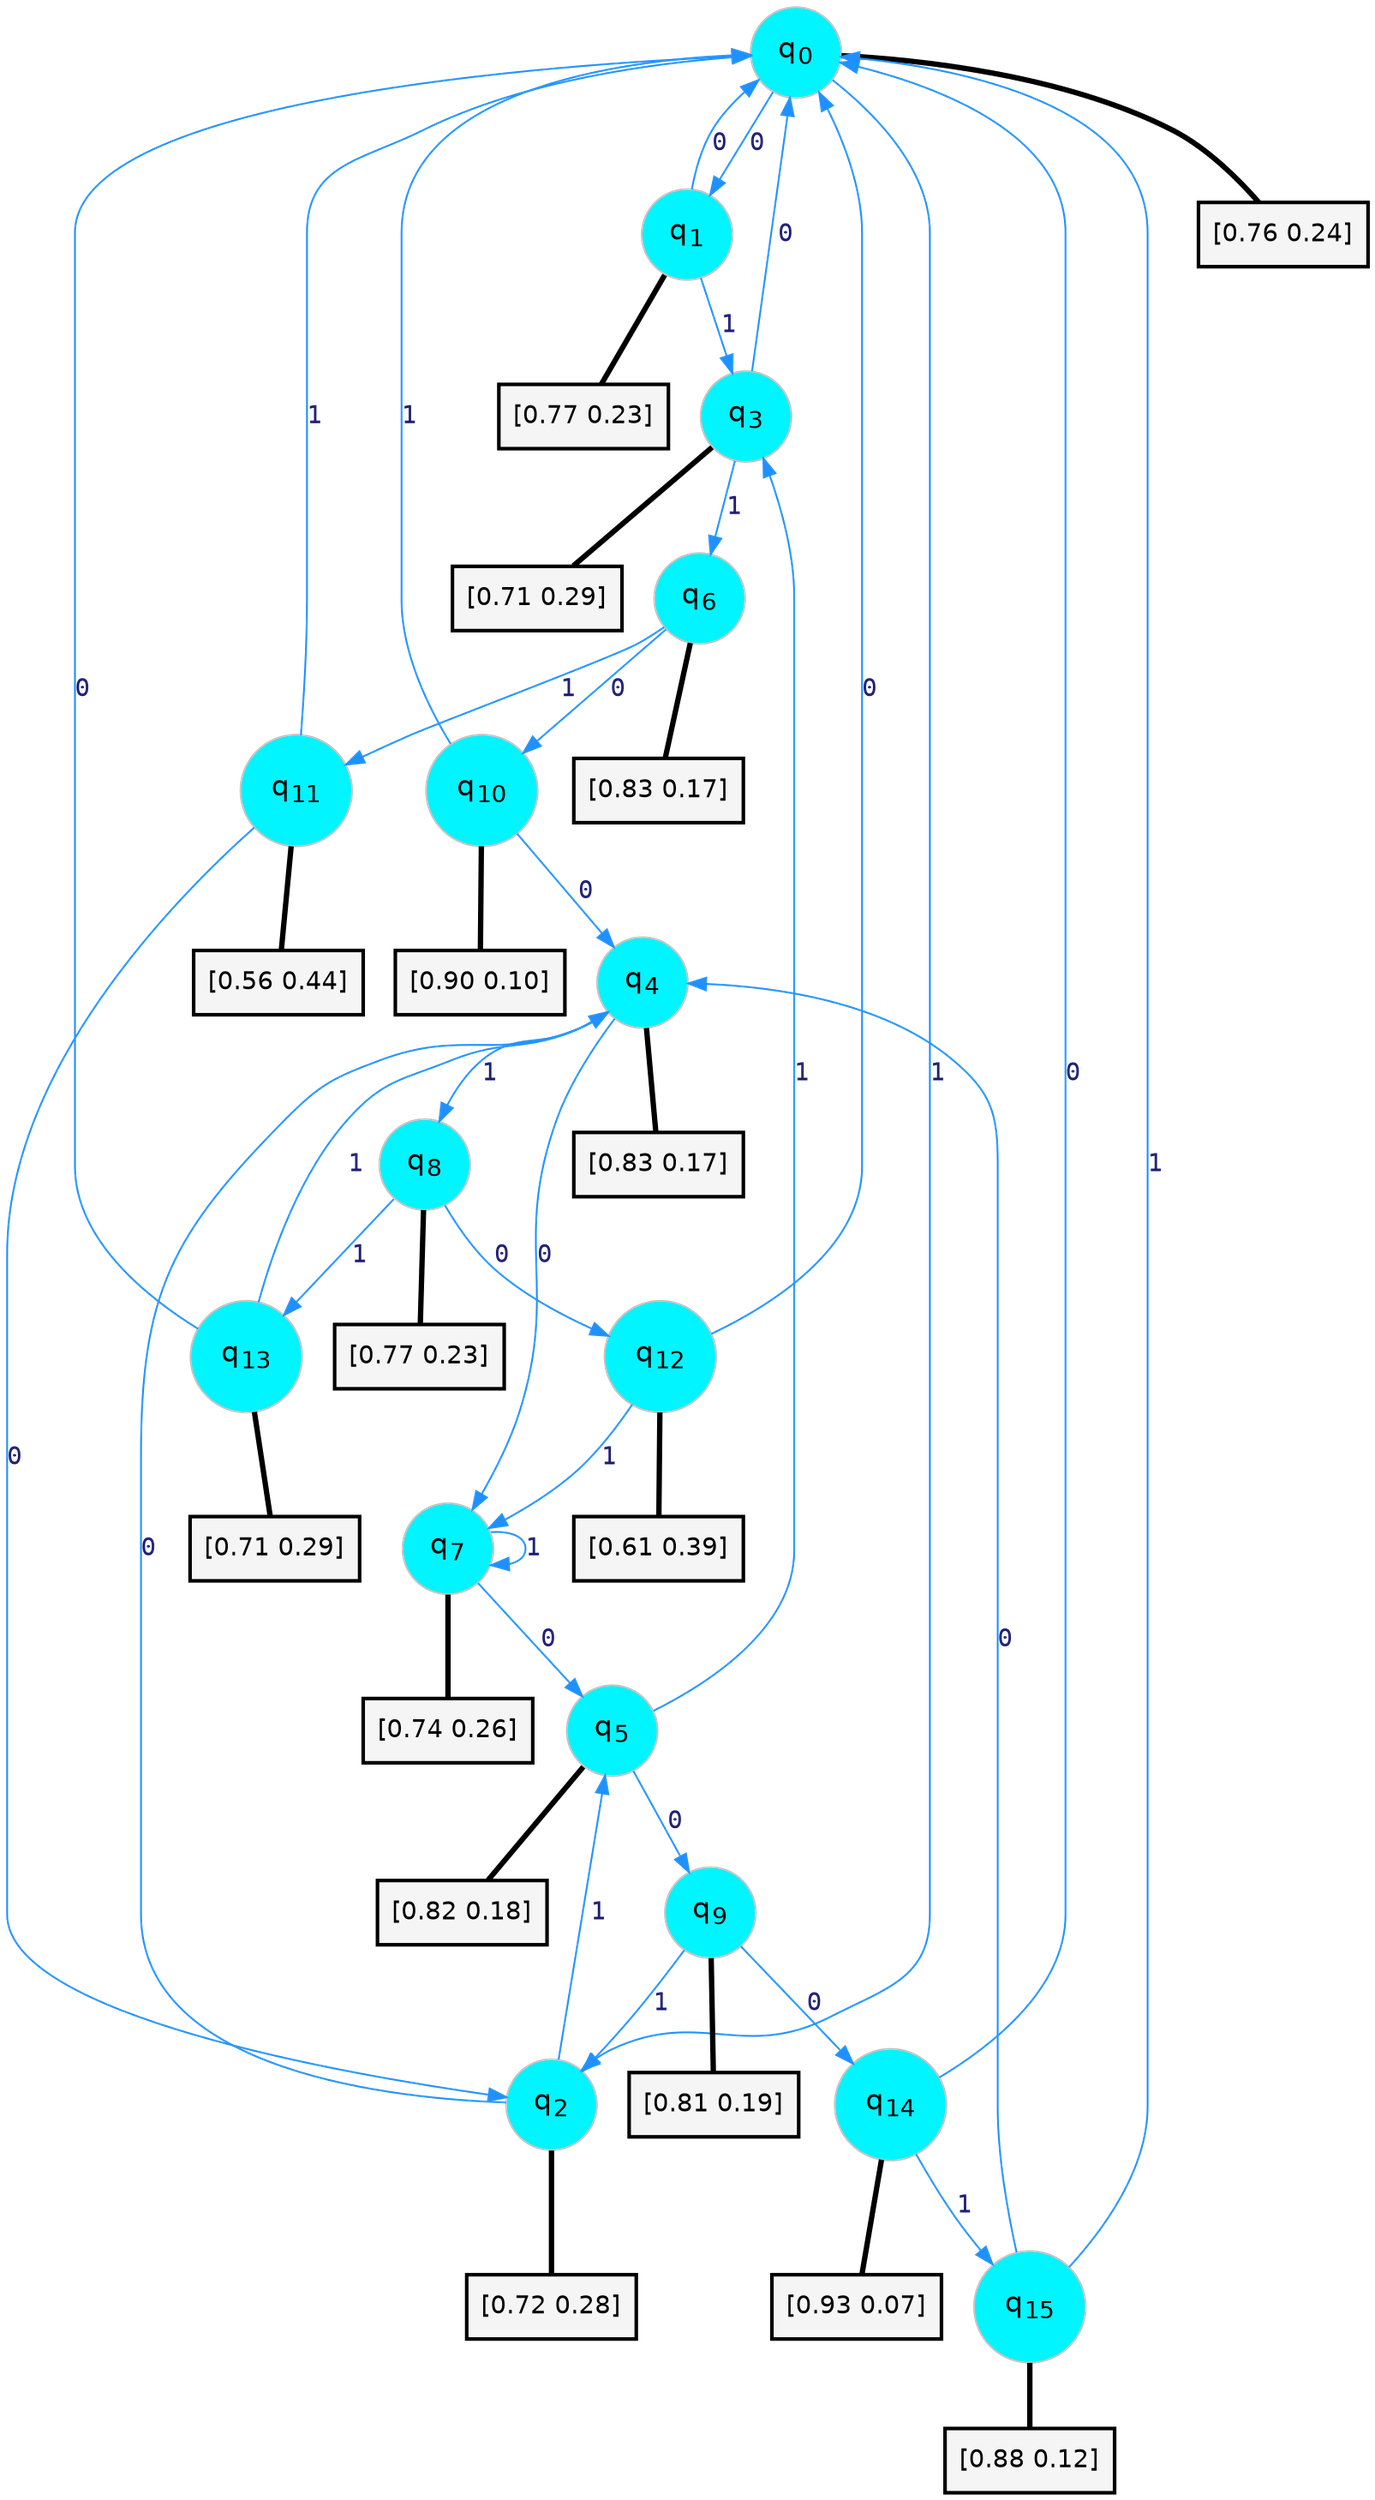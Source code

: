 digraph G {
graph [
bgcolor=transparent, dpi=300, rankdir=TD, size="40,25"];
node [
color=gray, fillcolor=turquoise1, fontcolor=black, fontname=Helvetica, fontsize=16, fontweight=bold, shape=circle, style=filled];
edge [
arrowsize=1, color=dodgerblue1, fontcolor=midnightblue, fontname=courier, fontweight=bold, penwidth=1, style=solid, weight=20];
0[label=<q<SUB>0</SUB>>];
1[label=<q<SUB>1</SUB>>];
2[label=<q<SUB>2</SUB>>];
3[label=<q<SUB>3</SUB>>];
4[label=<q<SUB>4</SUB>>];
5[label=<q<SUB>5</SUB>>];
6[label=<q<SUB>6</SUB>>];
7[label=<q<SUB>7</SUB>>];
8[label=<q<SUB>8</SUB>>];
9[label=<q<SUB>9</SUB>>];
10[label=<q<SUB>10</SUB>>];
11[label=<q<SUB>11</SUB>>];
12[label=<q<SUB>12</SUB>>];
13[label=<q<SUB>13</SUB>>];
14[label=<q<SUB>14</SUB>>];
15[label=<q<SUB>15</SUB>>];
16[label="[0.76 0.24]", shape=box,fontcolor=black, fontname=Helvetica, fontsize=14, penwidth=2, fillcolor=whitesmoke,color=black];
17[label="[0.77 0.23]", shape=box,fontcolor=black, fontname=Helvetica, fontsize=14, penwidth=2, fillcolor=whitesmoke,color=black];
18[label="[0.72 0.28]", shape=box,fontcolor=black, fontname=Helvetica, fontsize=14, penwidth=2, fillcolor=whitesmoke,color=black];
19[label="[0.71 0.29]", shape=box,fontcolor=black, fontname=Helvetica, fontsize=14, penwidth=2, fillcolor=whitesmoke,color=black];
20[label="[0.83 0.17]", shape=box,fontcolor=black, fontname=Helvetica, fontsize=14, penwidth=2, fillcolor=whitesmoke,color=black];
21[label="[0.82 0.18]", shape=box,fontcolor=black, fontname=Helvetica, fontsize=14, penwidth=2, fillcolor=whitesmoke,color=black];
22[label="[0.83 0.17]", shape=box,fontcolor=black, fontname=Helvetica, fontsize=14, penwidth=2, fillcolor=whitesmoke,color=black];
23[label="[0.74 0.26]", shape=box,fontcolor=black, fontname=Helvetica, fontsize=14, penwidth=2, fillcolor=whitesmoke,color=black];
24[label="[0.77 0.23]", shape=box,fontcolor=black, fontname=Helvetica, fontsize=14, penwidth=2, fillcolor=whitesmoke,color=black];
25[label="[0.81 0.19]", shape=box,fontcolor=black, fontname=Helvetica, fontsize=14, penwidth=2, fillcolor=whitesmoke,color=black];
26[label="[0.90 0.10]", shape=box,fontcolor=black, fontname=Helvetica, fontsize=14, penwidth=2, fillcolor=whitesmoke,color=black];
27[label="[0.56 0.44]", shape=box,fontcolor=black, fontname=Helvetica, fontsize=14, penwidth=2, fillcolor=whitesmoke,color=black];
28[label="[0.61 0.39]", shape=box,fontcolor=black, fontname=Helvetica, fontsize=14, penwidth=2, fillcolor=whitesmoke,color=black];
29[label="[0.71 0.29]", shape=box,fontcolor=black, fontname=Helvetica, fontsize=14, penwidth=2, fillcolor=whitesmoke,color=black];
30[label="[0.93 0.07]", shape=box,fontcolor=black, fontname=Helvetica, fontsize=14, penwidth=2, fillcolor=whitesmoke,color=black];
31[label="[0.88 0.12]", shape=box,fontcolor=black, fontname=Helvetica, fontsize=14, penwidth=2, fillcolor=whitesmoke,color=black];
0->1 [label=0];
0->2 [label=1];
0->16 [arrowhead=none, penwidth=3,color=black];
1->0 [label=0];
1->3 [label=1];
1->17 [arrowhead=none, penwidth=3,color=black];
2->4 [label=0];
2->5 [label=1];
2->18 [arrowhead=none, penwidth=3,color=black];
3->0 [label=0];
3->6 [label=1];
3->19 [arrowhead=none, penwidth=3,color=black];
4->7 [label=0];
4->8 [label=1];
4->20 [arrowhead=none, penwidth=3,color=black];
5->9 [label=0];
5->3 [label=1];
5->21 [arrowhead=none, penwidth=3,color=black];
6->10 [label=0];
6->11 [label=1];
6->22 [arrowhead=none, penwidth=3,color=black];
7->5 [label=0];
7->7 [label=1];
7->23 [arrowhead=none, penwidth=3,color=black];
8->12 [label=0];
8->13 [label=1];
8->24 [arrowhead=none, penwidth=3,color=black];
9->14 [label=0];
9->2 [label=1];
9->25 [arrowhead=none, penwidth=3,color=black];
10->4 [label=0];
10->0 [label=1];
10->26 [arrowhead=none, penwidth=3,color=black];
11->2 [label=0];
11->0 [label=1];
11->27 [arrowhead=none, penwidth=3,color=black];
12->0 [label=0];
12->7 [label=1];
12->28 [arrowhead=none, penwidth=3,color=black];
13->0 [label=0];
13->4 [label=1];
13->29 [arrowhead=none, penwidth=3,color=black];
14->0 [label=0];
14->15 [label=1];
14->30 [arrowhead=none, penwidth=3,color=black];
15->4 [label=0];
15->0 [label=1];
15->31 [arrowhead=none, penwidth=3,color=black];
}
